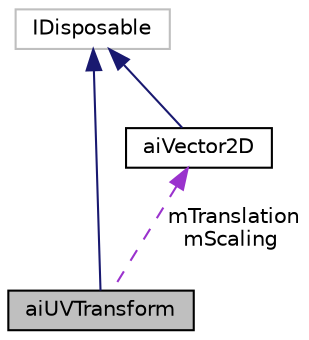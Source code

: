 digraph "aiUVTransform"
{
  edge [fontname="Helvetica",fontsize="10",labelfontname="Helvetica",labelfontsize="10"];
  node [fontname="Helvetica",fontsize="10",shape=record];
  Node1 [label="aiUVTransform",height=0.2,width=0.4,color="black", fillcolor="grey75", style="filled", fontcolor="black"];
  Node2 -> Node1 [dir="back",color="midnightblue",fontsize="10",style="solid",fontname="Helvetica"];
  Node2 [label="IDisposable",height=0.2,width=0.4,color="grey75", fillcolor="white", style="filled"];
  Node3 -> Node1 [dir="back",color="darkorchid3",fontsize="10",style="dashed",label=" mTranslation\nmScaling" ,fontname="Helvetica"];
  Node3 [label="aiVector2D",height=0.2,width=0.4,color="black", fillcolor="white", style="filled",URL="$structai_vector2_d.html"];
  Node2 -> Node3 [dir="back",color="midnightblue",fontsize="10",style="solid",fontname="Helvetica"];
}
